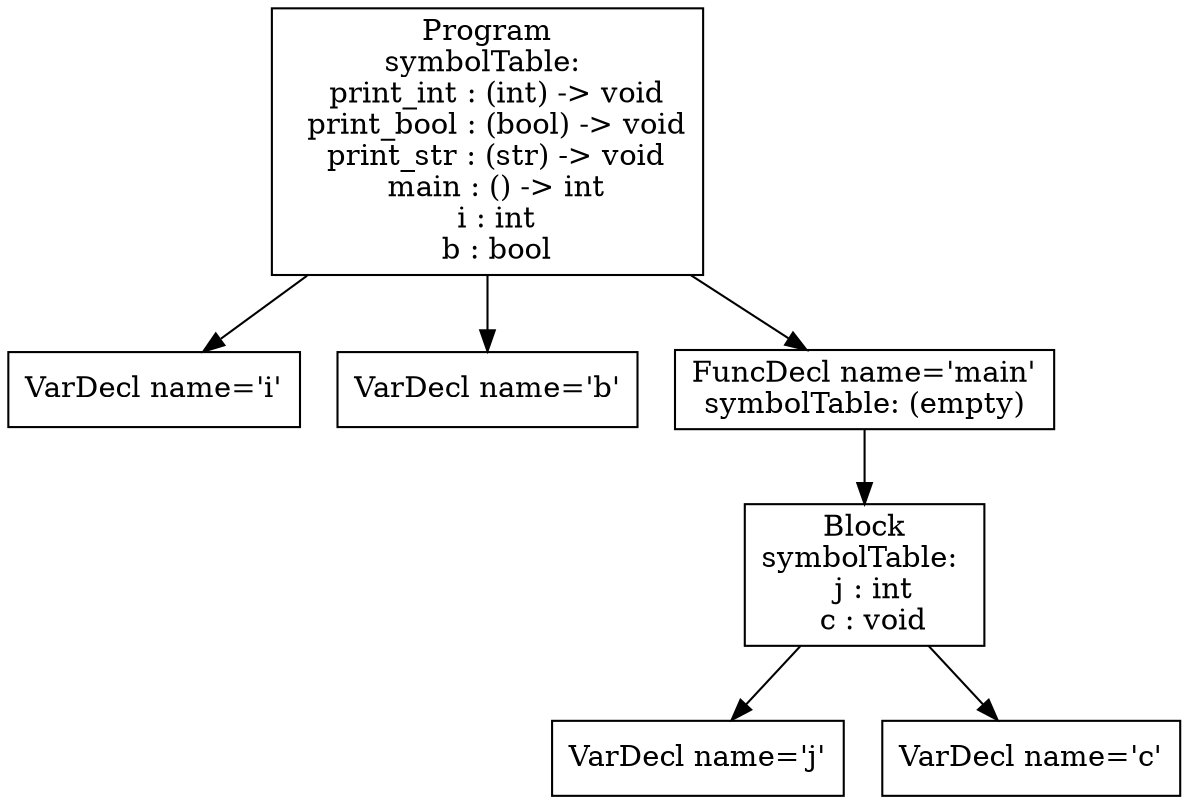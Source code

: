 digraph AST {
1 [shape=box, label="VarDecl name='i'"];
2 [shape=box, label="VarDecl name='b'"];
5 [shape=box, label="VarDecl name='j'"];
6 [shape=box, label="VarDecl name='c'"];
4 [shape=box, label="Block\nsymbolTable: \n  j : int\n  c : void"];
4 -> 5;
4 -> 6;
3 [shape=box, label="FuncDecl name='main'\nsymbolTable: (empty)"];
3 -> 4;
0 [shape=box, label="Program\nsymbolTable: \n  print_int : (int) -> void\n  print_bool : (bool) -> void\n  print_str : (str) -> void\n  main : () -> int\n  i : int\n  b : bool"];
0 -> 1;
0 -> 2;
0 -> 3;
}
